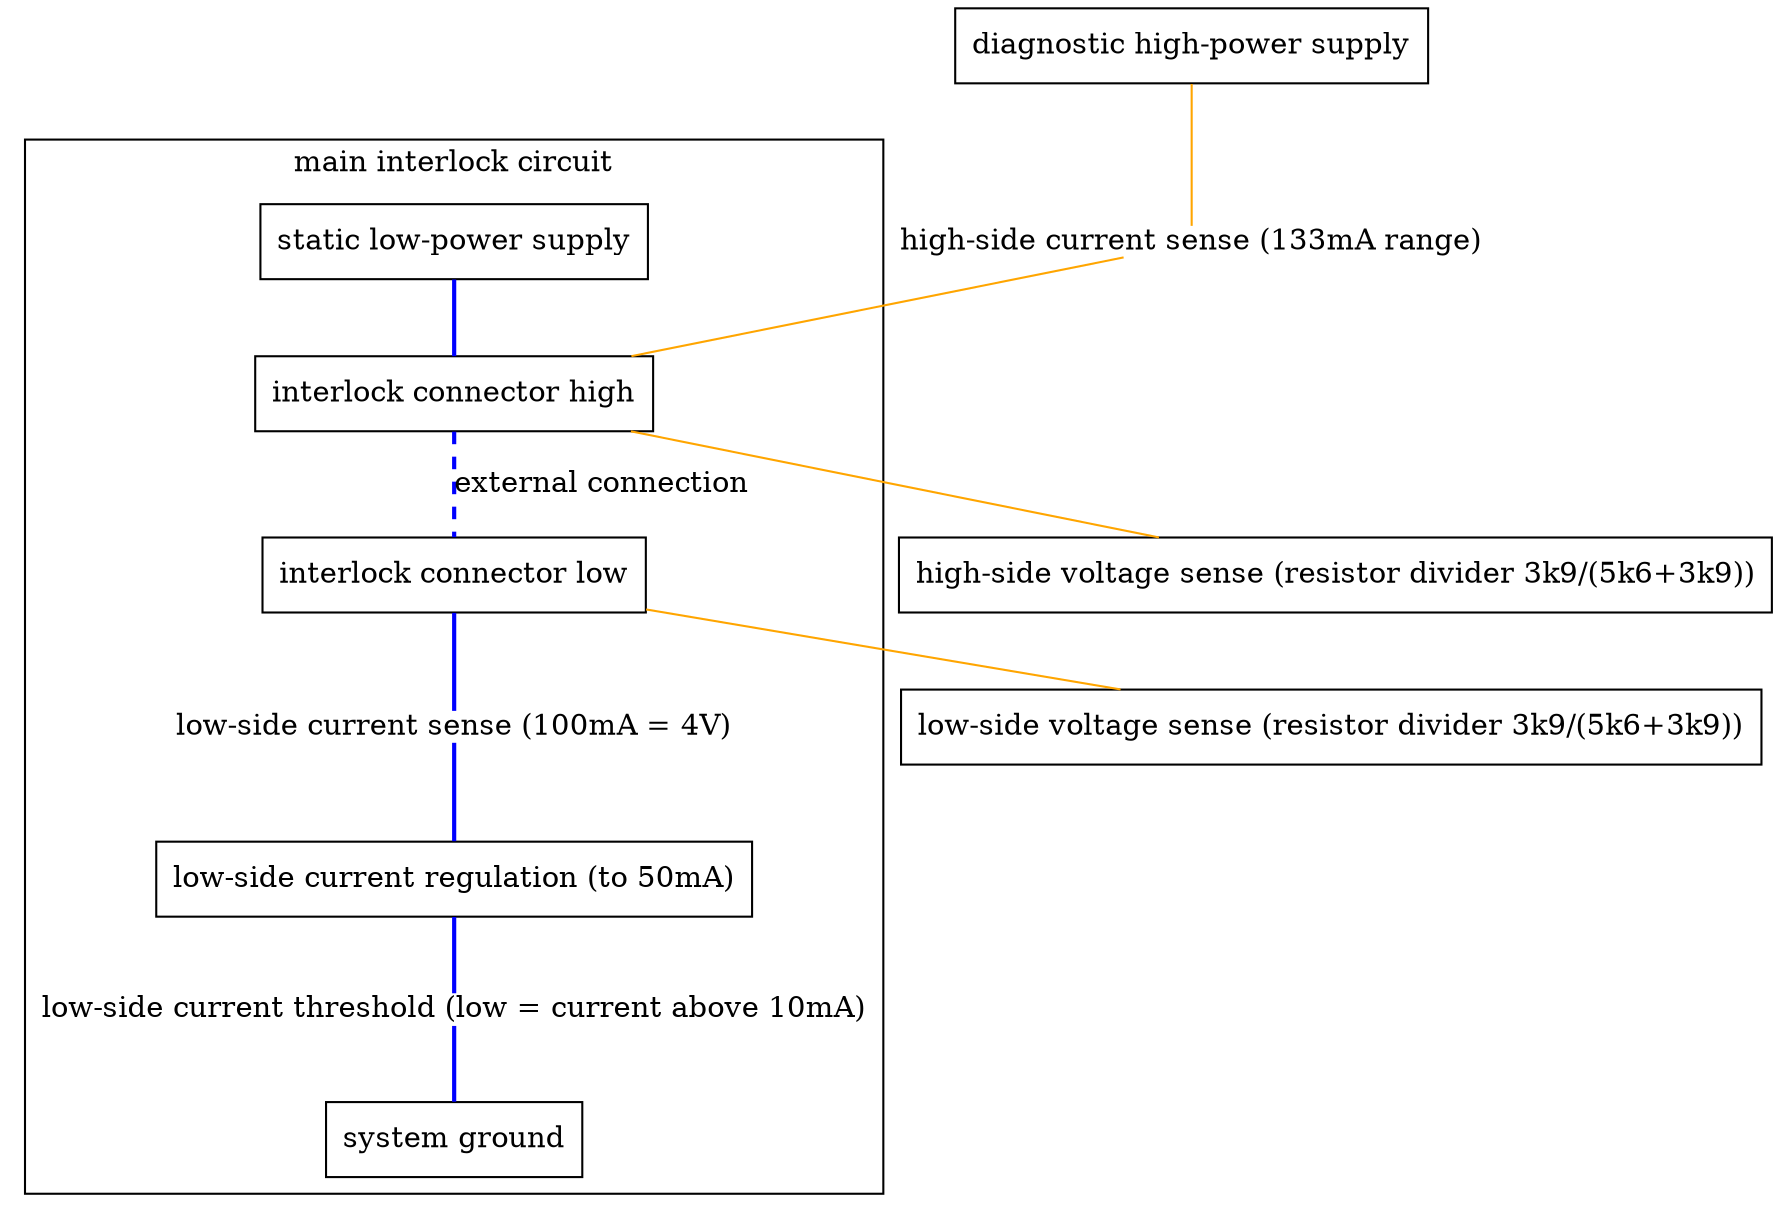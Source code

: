 # Copyright (c) 2010 - 2023, Fraunhofer-Gesellschaft zur Foerderung der angewandten Forschung e.V.
# All rights reserved.
#
# SPDX-License-Identifier: BSD-3-Clause
#
# Redistribution and use in source and binary forms, with or without
# modification, are permitted provided that the following conditions are met:
#
# 1. Redistributions of source code must retain the above copyright notice, this
#    list of conditions and the following disclaimer.
#
# 2. Redistributions in binary form must reproduce the above copyright notice,
#    this list of conditions and the following disclaimer in the documentation
#    and/or other materials provided with the distribution.
#
# 3. Neither the name of the copyright holder nor the names of its
#    contributors may be used to endorse or promote products derived from
#    this software without specific prior written permission.
#
# THIS SOFTWARE IS PROVIDED BY THE COPYRIGHT HOLDERS AND CONTRIBUTORS "AS IS"
# AND ANY EXPRESS OR IMPLIED WARRANTIES, INCLUDING, BUT NOT LIMITED TO, THE
# IMPLIED WARRANTIES OF MERCHANTABILITY AND FITNESS FOR A PARTICULAR PURPOSE ARE
# DISCLAIMED. IN NO EVENT SHALL THE COPYRIGHT HOLDER OR CONTRIBUTORS BE LIABLE
# FOR ANY DIRECT, INDIRECT, INCIDENTAL, SPECIAL, EXEMPLARY, OR CONSEQUENTIAL
# DAMAGES (INCLUDING, BUT NOT LIMITED TO, PROCUREMENT OF SUBSTITUTE GOODS OR
# SERVICES; LOSS OF USE, DATA, OR PROFITS; OR BUSINESS INTERRUPTION) HOWEVER
# CAUSED AND ON ANY THEORY OF LIABILITY, WHETHER IN CONTRACT, STRICT LIABILITY,
# OR TORT (INCLUDING NEGLIGENCE OR OTHERWISE) ARISING IN ANY WAY OUT OF THE USE
# OF THIS SOFTWARE, EVEN IF ADVISED OF THE POSSIBILITY OF SUCH DAMAGE.
#
# We kindly request you to use one or more of the following phrases to refer to
# foxBMS in your hardware, software, documentation or advertising materials:
#
# - "This product uses parts of foxBMS®"
# - "This product includes parts of foxBMS®"
# - "This product is derived from foxBMS®"

graph interlock_schematic {
    subgraph cluster_main {
        label="main interlock circuit";

        node [shape=rectangle,group=1]
            nd_static_supply
            nd_interlock_high
            nd_interlock_low
            nd_low_side_regulation
            nd_system_ground;
        node [shape=plain,group=1]
            nd_low_side_cs
            nd_low_side_threshold_cs;

        nd_static_supply            [label="static low-power supply"];
        nd_interlock_high           [label="interlock connector high"];
        nd_interlock_low            [label="interlock connector low"];
        nd_low_side_cs              [label="low-side current sense (100mA = 4V)"];
        nd_low_side_regulation      [label="low-side current regulation (to 50mA)"];
        nd_low_side_threshold_cs    [label="low-side current threshold (low = current above 10mA)"];
        nd_system_ground            [label="system ground"];

        edge[color=blue]
        nd_static_supply -- nd_interlock_high [style=bold];
        nd_interlock_high -- nd_interlock_low [style="bold,dashed",label="external connection"];
        nd_interlock_low -- nd_low_side_cs [style=bold];
        nd_low_side_cs -- nd_low_side_regulation [style=bold];
        nd_low_side_regulation -- nd_low_side_threshold_cs [style=bold];
        nd_low_side_threshold_cs -- nd_system_ground [style=bold];
    }

    node [shape=rectangle,group=2]
        nd_diagnostic_supply;
    node [shape=rectangle,group=3]
        nd_high_side_vs
        nd_low_side_vs;
    node [shape=plain,group=2]
        nd_high_side_cs;

    nd_diagnostic_supply        [label="diagnostic high-power supply"];
    nd_high_side_cs             [label="high-side current sense (133mA range)"];
    nd_high_side_vs             [label="high-side voltage sense (resistor divider 3k9/(5k6+3k9))"];
    nd_low_side_vs              [label="low-side voltage sense (resistor divider 3k9/(5k6+3k9))"];

    edge [color=orange]
    nd_diagnostic_supply -- nd_high_side_cs;
    nd_high_side_cs -- nd_interlock_high;
    nd_interlock_high -- nd_high_side_vs;
    nd_interlock_low -- nd_low_side_vs;
}
